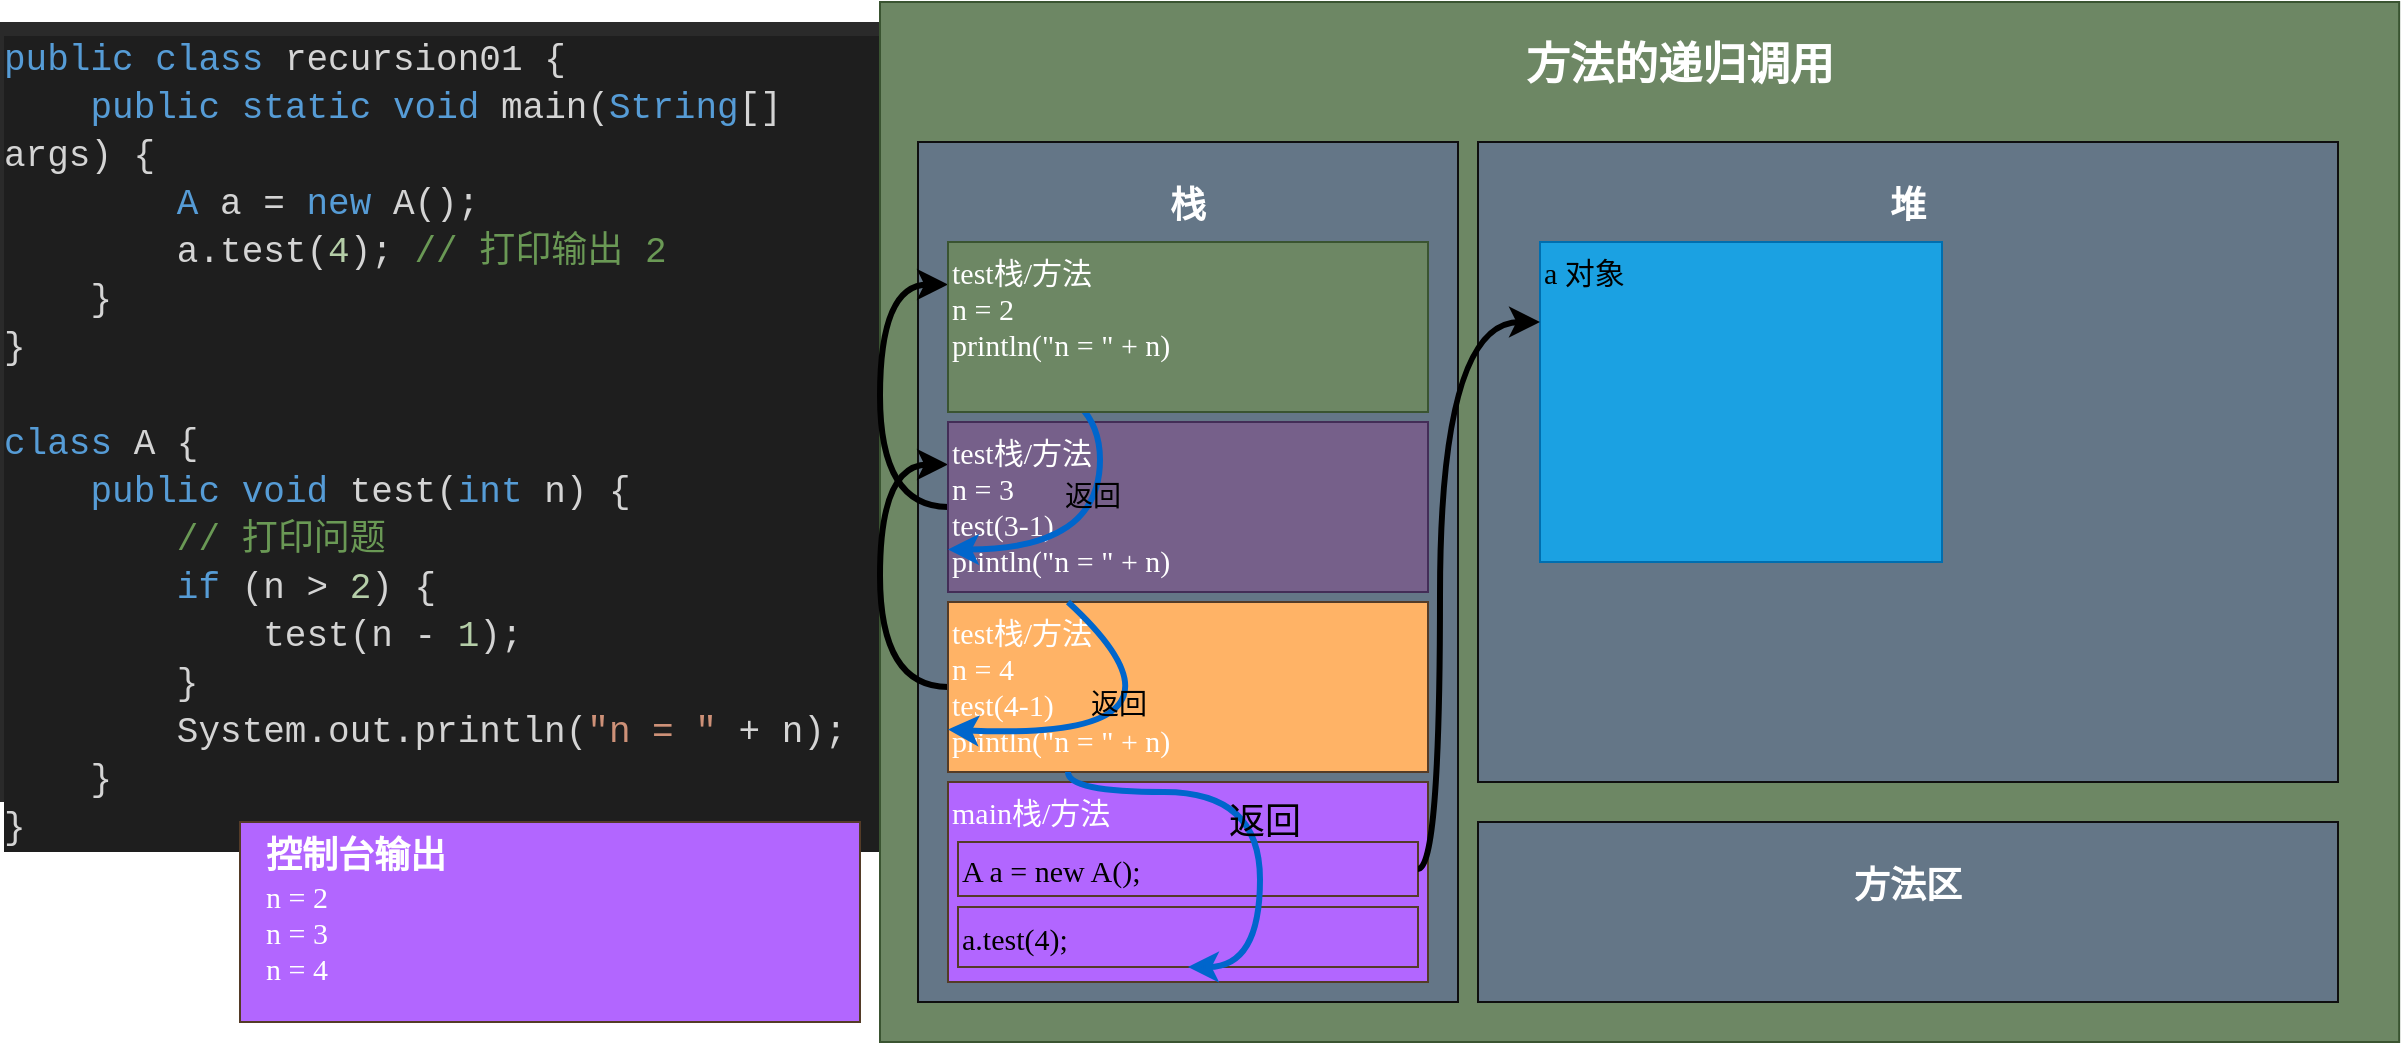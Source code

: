 <mxfile>
    <diagram id="XMLYi7EBuYeKkg_zsZ0b" name="第 1 页">
        <mxGraphModel dx="1437" dy="833" grid="1" gridSize="10" guides="1" tooltips="1" connect="1" arrows="1" fold="1" page="1" pageScale="1" pageWidth="827" pageHeight="1169" math="0" shadow="0">
            <root>
                <mxCell id="0"/>
                <mxCell id="1" parent="0"/>
                <mxCell id="27" value="&lt;div style=&quot;color: rgb(212 , 212 , 212) ; background-color: rgb(30 , 30 , 30) ; font-family: &amp;#34;cn regular&amp;#34; , &amp;#34;consolas&amp;#34; , &amp;#34;courier new&amp;#34; , monospace , &amp;#34;consolas&amp;#34; , &amp;#34;courier new&amp;#34; , monospace ; font-weight: normal ; font-size: 18px ; line-height: 24px&quot;&gt;&lt;div style=&quot;font-family: &amp;#34;cn regular&amp;#34; , &amp;#34;consolas&amp;#34; , &amp;#34;courier new&amp;#34; , monospace , &amp;#34;consolas&amp;#34; , &amp;#34;courier new&amp;#34; , monospace ; line-height: 24px&quot;&gt;&lt;div&gt;&lt;span style=&quot;color: #569cd6&quot;&gt;public&lt;/span&gt; &lt;span style=&quot;color: #569cd6&quot;&gt;class&lt;/span&gt; recursion01 {&lt;/div&gt;&lt;div&gt;&amp;nbsp; &amp;nbsp; &lt;span style=&quot;color: #569cd6&quot;&gt;public&lt;/span&gt; &lt;span style=&quot;color: #569cd6&quot;&gt;static&lt;/span&gt; &lt;span style=&quot;color: #569cd6&quot;&gt;void&lt;/span&gt; main(&lt;span style=&quot;color: #569cd6&quot;&gt;String&lt;/span&gt;[] args) {&lt;/div&gt;&lt;div&gt;&amp;nbsp; &amp;nbsp; &amp;nbsp; &amp;nbsp; &lt;span style=&quot;color: #569cd6&quot;&gt;A&lt;/span&gt; a = &lt;span style=&quot;color: #569cd6&quot;&gt;new&lt;/span&gt; A();&lt;/div&gt;&lt;div&gt;&amp;nbsp; &amp;nbsp; &amp;nbsp; &amp;nbsp; a.test(&lt;span style=&quot;color: #b5cea8&quot;&gt;4&lt;/span&gt;); &lt;span style=&quot;color: #6a9955&quot;&gt;// 打印输出 2&lt;/span&gt;&lt;/div&gt;&lt;div&gt;&amp;nbsp; &amp;nbsp; }&lt;/div&gt;&lt;div&gt;}&lt;/div&gt;&lt;br&gt;&lt;div&gt;&lt;span style=&quot;color: #569cd6&quot;&gt;class&lt;/span&gt; A {&lt;/div&gt;&lt;div&gt;&amp;nbsp; &amp;nbsp; &lt;span style=&quot;color: #569cd6&quot;&gt;public&lt;/span&gt; &lt;span style=&quot;color: #569cd6&quot;&gt;void&lt;/span&gt; test(&lt;span style=&quot;color: #569cd6&quot;&gt;int&lt;/span&gt; n) {&lt;/div&gt;&lt;div&gt;&amp;nbsp; &amp;nbsp; &amp;nbsp; &amp;nbsp; &lt;span style=&quot;color: #6a9955&quot;&gt;// 打印问题&lt;/span&gt;&lt;/div&gt;&lt;div&gt;&amp;nbsp; &amp;nbsp; &amp;nbsp; &amp;nbsp; &lt;span style=&quot;color: #569cd6&quot;&gt;if&lt;/span&gt; (n &amp;gt; &lt;span style=&quot;color: #b5cea8&quot;&gt;2&lt;/span&gt;) {&lt;/div&gt;&lt;div&gt;&amp;nbsp; &amp;nbsp; &amp;nbsp; &amp;nbsp; &amp;nbsp; &amp;nbsp; test(n - &lt;span style=&quot;color: #b5cea8&quot;&gt;1&lt;/span&gt;);&lt;/div&gt;&lt;div&gt;&amp;nbsp; &amp;nbsp; &amp;nbsp; &amp;nbsp; }&lt;/div&gt;&lt;div&gt;&amp;nbsp; &amp;nbsp; &amp;nbsp; &amp;nbsp; System.out.println(&lt;span style=&quot;color: #ce9178&quot;&gt;&quot;n = &quot;&lt;/span&gt; + n);&lt;/div&gt;&lt;div&gt;&amp;nbsp; &amp;nbsp; }&lt;/div&gt;&lt;div&gt;}&lt;/div&gt;&lt;/div&gt;&lt;/div&gt;" style="text;whiteSpace=wrap;html=1;shadow=0;sketch=0;fillColor=#2A2A2A;" vertex="1" parent="1">
                    <mxGeometry y="130" width="440" height="390" as="geometry"/>
                </mxCell>
                <mxCell id="2" value="&lt;blockquote style=&quot;margin: 0 0 0 40px ; border: none ; padding: 0px&quot;&gt;&lt;pre&gt;&lt;font face=&quot;Verdana&quot; size=&quot;1&quot;&gt;&lt;b style=&quot;font-size: 22px&quot;&gt;方法的递归调用&lt;/b&gt;&lt;/font&gt;&lt;/pre&gt;&lt;/blockquote&gt;" style="rounded=0;whiteSpace=wrap;html=1;fillColor=#6d8764;strokeColor=#3A5431;fontColor=#ffffff;align=center;verticalAlign=top;labelPosition=center;verticalLabelPosition=middle;horizontal=1;" vertex="1" parent="1">
                    <mxGeometry x="440" y="120" width="759.58" height="520" as="geometry"/>
                </mxCell>
                <mxCell id="3" value="&lt;h2&gt;栈&lt;/h2&gt;" style="rounded=0;whiteSpace=wrap;html=1;fillColor=#647687;strokeColor=#0F0F0F;fontColor=#ffffff;align=center;labelPosition=center;verticalLabelPosition=middle;verticalAlign=top;" vertex="1" parent="1">
                    <mxGeometry x="459" y="190" width="270" height="430" as="geometry"/>
                </mxCell>
                <mxCell id="4" value="main栈/方法" style="rounded=0;whiteSpace=wrap;html=1;fontFamily=Verdana;fontSize=15;strokeColor=#543B27;fillColor=#B266FF;verticalAlign=top;align=left;fontColor=#ffffff;" vertex="1" parent="1">
                    <mxGeometry x="474" y="510" width="240" height="100" as="geometry"/>
                </mxCell>
                <mxCell id="5" value="A a = new A();" style="rounded=0;whiteSpace=wrap;html=1;fontFamily=Verdana;fontSize=15;strokeColor=#543B27;fillColor=#B266FF;align=left;" vertex="1" parent="1">
                    <mxGeometry x="479" y="540" width="230" height="27" as="geometry"/>
                </mxCell>
                <mxCell id="6" value="&lt;h2&gt;堆&lt;/h2&gt;" style="rounded=0;whiteSpace=wrap;html=1;fillColor=#647687;strokeColor=#0F0F0F;fontColor=#ffffff;align=center;labelPosition=center;verticalLabelPosition=middle;verticalAlign=top;" vertex="1" parent="1">
                    <mxGeometry x="739" y="190" width="430" height="320" as="geometry"/>
                </mxCell>
                <mxCell id="7" value="&lt;font color=&quot;#000000&quot;&gt;a 对象&lt;br&gt;&lt;/font&gt;" style="rounded=0;whiteSpace=wrap;html=1;fontFamily=Verdana;fontSize=15;strokeColor=#006EAF;fillColor=#1ba1e2;verticalAlign=top;align=left;fontColor=#ffffff;" vertex="1" parent="1">
                    <mxGeometry x="770" y="240" width="201" height="160" as="geometry"/>
                </mxCell>
                <mxCell id="31" style="edgeStyle=orthogonalEdgeStyle;curved=1;html=1;exitX=0;exitY=0.5;exitDx=0;exitDy=0;entryX=0;entryY=0.25;entryDx=0;entryDy=0;fontFamily=Verdana;fontSize=22;strokeWidth=3;" edge="1" parent="1" source="8" target="29">
                    <mxGeometry relative="1" as="geometry">
                        <Array as="points">
                            <mxPoint x="440" y="463"/>
                            <mxPoint x="440" y="351"/>
                        </Array>
                    </mxGeometry>
                </mxCell>
                <mxCell id="8" value="test栈/方法&lt;br&gt;n = 4&lt;br&gt;test(4-1)&lt;br&gt;println(&quot;n = &quot; + n)" style="rounded=0;whiteSpace=wrap;html=1;fontFamily=Verdana;fontSize=15;strokeColor=#543B27;fillColor=#FFB366;verticalAlign=top;align=left;fontColor=#ffffff;" vertex="1" parent="1">
                    <mxGeometry x="474" y="420" width="240" height="85" as="geometry"/>
                </mxCell>
                <mxCell id="10" value="&lt;h2&gt;方法区&lt;/h2&gt;" style="rounded=0;whiteSpace=wrap;html=1;fillColor=#647687;strokeColor=#0F0F0F;fontColor=#ffffff;align=center;labelPosition=center;verticalLabelPosition=middle;verticalAlign=top;" vertex="1" parent="1">
                    <mxGeometry x="739" y="530" width="430" height="90" as="geometry"/>
                </mxCell>
                <mxCell id="12" value="a.test(4);" style="rounded=0;whiteSpace=wrap;html=1;fontFamily=Verdana;fontSize=15;strokeColor=#543B27;fillColor=#B266FF;align=left;" vertex="1" parent="1">
                    <mxGeometry x="479" y="572.5" width="230" height="30" as="geometry"/>
                </mxCell>
                <mxCell id="28" style="edgeStyle=orthogonalEdgeStyle;html=1;exitX=1;exitY=0.5;exitDx=0;exitDy=0;entryX=0;entryY=0.25;entryDx=0;entryDy=0;fontFamily=Verdana;fontSize=22;curved=1;strokeWidth=3;" edge="1" parent="1" source="5" target="7">
                    <mxGeometry relative="1" as="geometry">
                        <Array as="points">
                            <mxPoint x="720" y="554"/>
                            <mxPoint x="720" y="280"/>
                        </Array>
                    </mxGeometry>
                </mxCell>
                <mxCell id="32" style="edgeStyle=orthogonalEdgeStyle;curved=1;html=1;exitX=0;exitY=0.5;exitDx=0;exitDy=0;entryX=0;entryY=0.25;entryDx=0;entryDy=0;fontFamily=Verdana;fontSize=22;strokeWidth=3;" edge="1" parent="1" source="29" target="30">
                    <mxGeometry relative="1" as="geometry">
                        <Array as="points">
                            <mxPoint x="440" y="373"/>
                            <mxPoint x="440" y="261"/>
                        </Array>
                    </mxGeometry>
                </mxCell>
                <mxCell id="29" value="test栈/方法&lt;br&gt;n = 3&lt;br&gt;test(3-1)&lt;br&gt;println(&quot;n = &quot; + n)" style="rounded=0;whiteSpace=wrap;html=1;fontFamily=Verdana;fontSize=15;strokeColor=#432D57;fillColor=#76608a;verticalAlign=top;align=left;fontColor=#ffffff;" vertex="1" parent="1">
                    <mxGeometry x="474" y="330" width="240" height="85" as="geometry"/>
                </mxCell>
                <mxCell id="33" style="edgeStyle=orthogonalEdgeStyle;curved=1;html=1;exitX=0;exitY=0.75;exitDx=0;exitDy=0;entryX=0;entryY=0.75;entryDx=0;entryDy=0;fontFamily=Verdana;fontSize=22;strokeWidth=3;strokeColor=#0066CC;" edge="1" parent="1" source="30" target="29">
                    <mxGeometry relative="1" as="geometry">
                        <Array as="points">
                            <mxPoint x="550" y="304"/>
                            <mxPoint x="550" y="394"/>
                        </Array>
                    </mxGeometry>
                </mxCell>
                <mxCell id="36" value="&lt;font style=&quot;font-size: 14px&quot; color=&quot;#000000&quot;&gt;返回&lt;/font&gt;" style="edgeLabel;html=1;align=center;verticalAlign=middle;resizable=0;points=[];fontSize=22;fontFamily=Verdana;labelBackgroundColor=none;" vertex="1" connectable="0" parent="33">
                    <mxGeometry x="0.141" y="-4" relative="1" as="geometry">
                        <mxPoint y="-1" as="offset"/>
                    </mxGeometry>
                </mxCell>
                <mxCell id="30" value="test栈/方法&lt;br&gt;n = 2&lt;br&gt;println(&quot;n = &quot; + n)" style="rounded=0;whiteSpace=wrap;html=1;fontFamily=Verdana;fontSize=15;strokeColor=#3A5431;fillColor=#6d8764;verticalAlign=top;align=left;fontColor=#ffffff;" vertex="1" parent="1">
                    <mxGeometry x="474" y="240" width="240" height="85" as="geometry"/>
                </mxCell>
                <mxCell id="34" style="edgeStyle=orthogonalEdgeStyle;curved=1;html=1;exitX=0.25;exitY=0;exitDx=0;exitDy=0;entryX=0;entryY=0.75;entryDx=0;entryDy=0;fontFamily=Verdana;fontSize=22;strokeColor=#0066CC;strokeWidth=3;" edge="1" parent="1" source="8" target="8">
                    <mxGeometry relative="1" as="geometry">
                        <Array as="points">
                            <mxPoint x="610" y="490"/>
                        </Array>
                    </mxGeometry>
                </mxCell>
                <mxCell id="37" value="&lt;font color=&quot;#000000&quot;&gt;返回&lt;/font&gt;" style="edgeLabel;html=1;align=center;verticalAlign=middle;resizable=0;points=[];fontSize=14;fontFamily=Verdana;fontColor=#FF9933;labelBackgroundColor=none;" vertex="1" connectable="0" parent="34">
                    <mxGeometry x="0.298" y="-16" relative="1" as="geometry">
                        <mxPoint as="offset"/>
                    </mxGeometry>
                </mxCell>
                <mxCell id="38" value="&lt;b&gt;&lt;font style=&quot;font-size: 18px&quot;&gt;控制台输出&lt;/font&gt;&lt;/b&gt;&lt;br&gt;n = 2&lt;br&gt;n = 3&lt;br&gt;n = 4" style="rounded=0;whiteSpace=wrap;html=1;fontFamily=Verdana;fontSize=15;strokeColor=#543B27;fillColor=#B266FF;verticalAlign=top;align=left;fontColor=#ffffff;spacingLeft=11;" vertex="1" parent="1">
                    <mxGeometry x="120" y="530" width="310" height="100" as="geometry"/>
                </mxCell>
                <mxCell id="39" style="edgeStyle=orthogonalEdgeStyle;curved=1;html=1;exitX=0.25;exitY=1;exitDx=0;exitDy=0;fontFamily=Verdana;fontSize=18;fontColor=#000000;strokeColor=#0066CC;strokeWidth=3;entryX=0.5;entryY=1;entryDx=0;entryDy=0;" edge="1" parent="1" source="8" target="12">
                    <mxGeometry relative="1" as="geometry">
                        <Array as="points">
                            <mxPoint x="534" y="515"/>
                            <mxPoint x="630" y="515"/>
                            <mxPoint x="630" y="603"/>
                        </Array>
                    </mxGeometry>
                </mxCell>
                <mxCell id="41" value="返回" style="edgeLabel;html=1;align=center;verticalAlign=middle;resizable=0;points=[];fontSize=18;fontFamily=Verdana;fontColor=#000000;labelBackgroundColor=none;" vertex="1" connectable="0" parent="39">
                    <mxGeometry x="0.05" y="2" relative="1" as="geometry">
                        <mxPoint as="offset"/>
                    </mxGeometry>
                </mxCell>
            </root>
        </mxGraphModel>
    </diagram>
</mxfile>